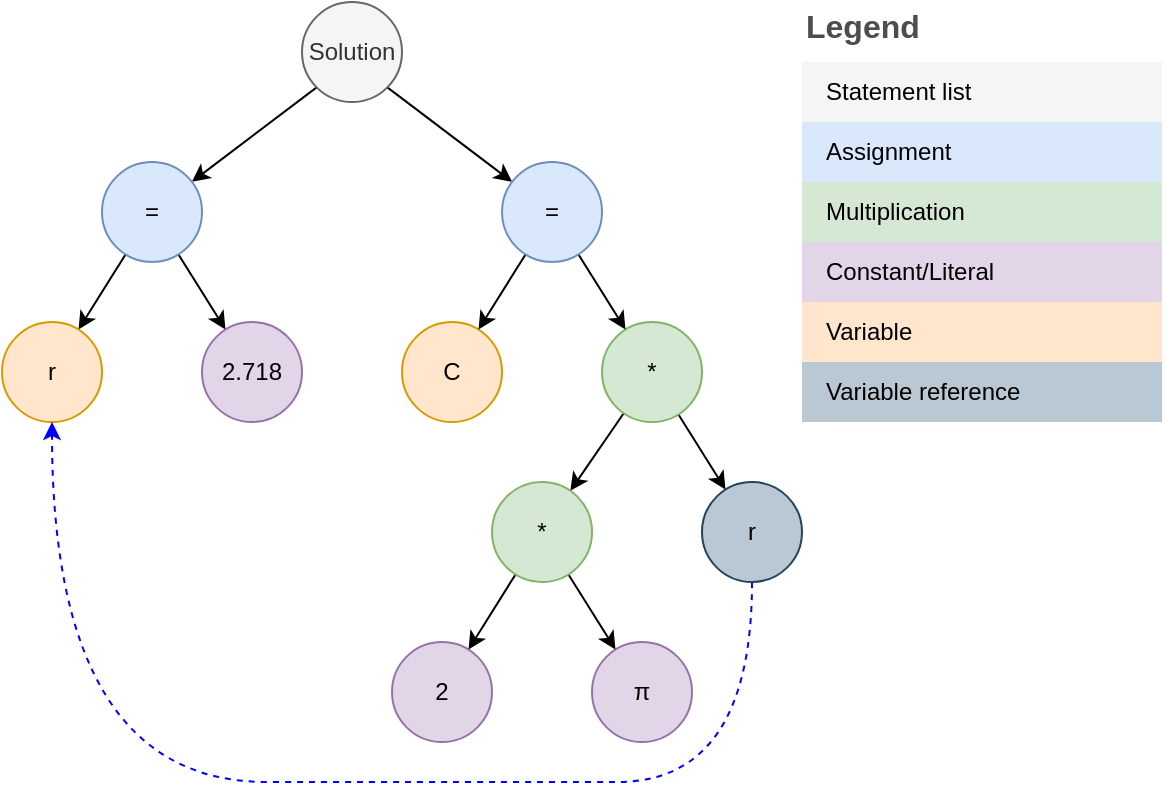 <mxfile version="24.7.17">
  <diagram id="C_46PfyABaP8grpVP24J" name="Parse Tree">
    <mxGraphModel dx="1335" dy="1192" grid="1" gridSize="10" guides="1" tooltips="1" connect="1" arrows="1" fold="1" page="1" pageScale="1" pageWidth="850" pageHeight="1100" background="#ffffff" math="0" shadow="0">
      <root>
        <object label="" id="0">
          <mxCell />
        </object>
        <mxCell id="1" parent="0" />
        <object label="" mapping="features:&#xa;  source: &#xa;    operands:&#xa;      comparator: right-down" id="APVoGTpeWAH_w8hecpKW-12">
          <mxCell style="rounded=0;orthogonalLoop=1;jettySize=auto;html=1;exitX=0;exitY=1;exitDx=0;exitDy=0;" parent="1" source="solution" target="first-assignment" edge="1">
            <mxGeometry relative="1" as="geometry" />
          </mxCell>
        </object>
        <object label="" mapping="features:&#xa;  source: &#xa;    operands:&#xa;      comparator: right-down" id="APVoGTpeWAH_w8hecpKW-13">
          <mxCell style="edgeStyle=none;rounded=0;orthogonalLoop=1;jettySize=auto;html=1;exitX=1;exitY=1;exitDx=0;exitDy=0;" parent="1" source="solution" target="second-assignment" edge="1">
            <mxGeometry relative="1" as="geometry">
              <mxPoint x="370" y="160" as="targetPoint" />
            </mxGeometry>
          </mxCell>
        </object>
        <object label="Solution" mapping="type: Operator&#xa;page-element: true" id="solution">
          <mxCell style="ellipse;whiteSpace=wrap;html=1;aspect=fixed;fillColor=#f5f5f5;fontColor=#333333;strokeColor=#666666;" parent="1" vertex="1">
            <mxGeometry x="230" y="150" width="50" height="50" as="geometry" />
          </mxCell>
        </object>
        <object label="" mapping="features:&#xa;  source: &#xa;    operands:&#xa;      comparator: right-down" id="APVoGTpeWAH_w8hecpKW-14">
          <mxCell style="edgeStyle=none;rounded=0;orthogonalLoop=1;jettySize=auto;html=1;" parent="1" source="first-assignment" target="APVoGTpeWAH_w8hecpKW-5" edge="1">
            <mxGeometry relative="1" as="geometry" />
          </mxCell>
        </object>
        <object label="" mapping="features:&#xa;  source: &#xa;    operands:&#xa;      comparator: right-down" id="APVoGTpeWAH_w8hecpKW-15">
          <mxCell style="edgeStyle=none;rounded=0;orthogonalLoop=1;jettySize=auto;html=1;" parent="1" source="first-assignment" target="APVoGTpeWAH_w8hecpKW-4" edge="1">
            <mxGeometry relative="1" as="geometry" />
          </mxCell>
        </object>
        <object label="=" mapping="type: Assignment&#xa;configuration:&#xa;  source: %id%" placeholders="1" id="first-assignment">
          <mxCell style="ellipse;whiteSpace=wrap;html=1;aspect=fixed;fillColor=#dae8fc;strokeColor=#6c8ebf;" parent="1" vertex="1">
            <mxGeometry x="130" y="230" width="50" height="50" as="geometry" />
          </mxCell>
        </object>
        <object label="2.718" placeholders="1" mapping="type: Literal&#xa;configuration:&#xa;  value: %label%" id="APVoGTpeWAH_w8hecpKW-4">
          <mxCell style="ellipse;whiteSpace=wrap;html=1;aspect=fixed;fillColor=#e1d5e7;strokeColor=#9673a6;" parent="1" vertex="1">
            <mxGeometry x="180" y="310" width="50" height="50" as="geometry" />
          </mxCell>
        </object>
        <object label="r" placeholders="1" mapping="type: Variable&#xa;configuration:&#xa;  name: %label%" id="APVoGTpeWAH_w8hecpKW-5">
          <mxCell style="ellipse;whiteSpace=wrap;html=1;aspect=fixed;fillColor=#ffe6cc;strokeColor=#d79b00;" parent="1" vertex="1">
            <mxGeometry x="80" y="310" width="50" height="50" as="geometry" />
          </mxCell>
        </object>
        <object label="" mapping="features:&#xa;  source: variable" id="APVoGTpeWAH_w8hecpKW-20">
          <mxCell style="edgeStyle=orthogonalEdgeStyle;rounded=0;orthogonalLoop=1;jettySize=auto;html=1;curved=1;dashed=1;strokeColor=#0000FF;" parent="1" source="APVoGTpeWAH_w8hecpKW-7" target="APVoGTpeWAH_w8hecpKW-5" edge="1">
            <mxGeometry relative="1" as="geometry">
              <Array as="points">
                <mxPoint x="455" y="540" />
                <mxPoint x="320" y="540" />
                <mxPoint x="105" y="540" />
              </Array>
            </mxGeometry>
          </mxCell>
        </object>
        <object label="r" placeholders="1" mapping="type: Reference&#xa;configuration:&#xa;  name: %label%" id="APVoGTpeWAH_w8hecpKW-7">
          <mxCell style="ellipse;whiteSpace=wrap;html=1;aspect=fixed;fillColor=#bac8d3;strokeColor=#23445d;" parent="1" vertex="1">
            <mxGeometry x="430" y="390" width="50" height="50" as="geometry" />
          </mxCell>
        </object>
        <object label="" mapping="features:&#xa;  source: &#xa;    operands:&#xa;      comparator: right-down" id="APVoGTpeWAH_w8hecpKW-18">
          <mxCell style="edgeStyle=none;rounded=0;orthogonalLoop=1;jettySize=auto;html=1;" parent="1" source="APVoGTpeWAH_w8hecpKW-9" target="dC14Jt2gQnxt7rOImr83-5" edge="1">
            <mxGeometry relative="1" as="geometry">
              <mxPoint x="368.25" y="393.8" as="targetPoint" />
            </mxGeometry>
          </mxCell>
        </object>
        <object label="" mapping="features:&#xa;  source: &#xa;    operands:&#xa;      comparator: right-down" id="APVoGTpeWAH_w8hecpKW-19">
          <mxCell style="edgeStyle=none;rounded=0;orthogonalLoop=1;jettySize=auto;html=1;" parent="1" source="APVoGTpeWAH_w8hecpKW-9" target="APVoGTpeWAH_w8hecpKW-7" edge="1">
            <mxGeometry relative="1" as="geometry" />
          </mxCell>
        </object>
        <object label="*" mapping="type: Multiplication" id="APVoGTpeWAH_w8hecpKW-9">
          <mxCell style="ellipse;whiteSpace=wrap;html=1;aspect=fixed;fillColor=#d5e8d4;strokeColor=#82b366;" parent="1" vertex="1">
            <mxGeometry x="380" y="310" width="50" height="50" as="geometry" />
          </mxCell>
        </object>
        <object label="C" placeholders="1" mapping="type: Variable&#xa;configuration:&#xa;  name: %label%" id="APVoGTpeWAH_w8hecpKW-10">
          <mxCell style="ellipse;whiteSpace=wrap;html=1;aspect=fixed;fillColor=#ffe6cc;strokeColor=#d79b00;" parent="1" vertex="1">
            <mxGeometry x="280" y="310" width="50" height="50" as="geometry" />
          </mxCell>
        </object>
        <object label="" mapping="features:&#xa;  source: &#xa;    operands:&#xa;      comparator: right-down" id="APVoGTpeWAH_w8hecpKW-16">
          <mxCell style="edgeStyle=none;rounded=0;orthogonalLoop=1;jettySize=auto;html=1;" parent="1" source="second-assignment" target="APVoGTpeWAH_w8hecpKW-10" edge="1">
            <mxGeometry relative="1" as="geometry" />
          </mxCell>
        </object>
        <object label="" mapping="features:&#xa;  source: &#xa;    operands:&#xa;      comparator: right-down" id="APVoGTpeWAH_w8hecpKW-17">
          <mxCell style="edgeStyle=none;rounded=0;orthogonalLoop=1;jettySize=auto;html=1;" parent="1" source="second-assignment" target="APVoGTpeWAH_w8hecpKW-9" edge="1">
            <mxGeometry relative="1" as="geometry" />
          </mxCell>
        </object>
        <object label="=" mapping="type: Assignment&#xa;configuration:&#xa;  source: %id%" placeholders="1" id="second-assignment">
          <mxCell style="ellipse;whiteSpace=wrap;html=1;aspect=fixed;fillColor=#dae8fc;strokeColor=#6c8ebf;" parent="1" vertex="1">
            <mxGeometry x="330" y="230" width="50" height="50" as="geometry" />
          </mxCell>
        </object>
        <object label="π" placeholders="1" mapping="type: Literal&#xa;configuration:&#xa;  value: %label%" id="dC14Jt2gQnxt7rOImr83-1">
          <mxCell style="ellipse;whiteSpace=wrap;html=1;aspect=fixed;fillColor=#e1d5e7;strokeColor=#9673a6;" parent="1" vertex="1">
            <mxGeometry x="375" y="470" width="50" height="50" as="geometry" />
          </mxCell>
        </object>
        <object label="2" mapping-ref="two.yml" id="dC14Jt2gQnxt7rOImr83-2">
          <mxCell style="ellipse;whiteSpace=wrap;html=1;aspect=fixed;fillColor=#e1d5e7;strokeColor=#9673a6;" parent="1" vertex="1">
            <mxGeometry x="275" y="470" width="50" height="50" as="geometry" />
          </mxCell>
        </object>
        <object label="" mapping="features:&#xa;  source: &#xa;    operands:&#xa;      comparator: right-down" id="dC14Jt2gQnxt7rOImr83-3">
          <mxCell style="edgeStyle=none;rounded=0;orthogonalLoop=1;jettySize=auto;html=1;" parent="1" source="dC14Jt2gQnxt7rOImr83-5" target="dC14Jt2gQnxt7rOImr83-2" edge="1">
            <mxGeometry relative="1" as="geometry" />
          </mxCell>
        </object>
        <object label="" mapping="features:&#xa;  source: &#xa;    operands:&#xa;      comparator: right-down" id="dC14Jt2gQnxt7rOImr83-4">
          <mxCell style="edgeStyle=none;rounded=0;orthogonalLoop=1;jettySize=auto;html=1;" parent="1" source="dC14Jt2gQnxt7rOImr83-5" target="dC14Jt2gQnxt7rOImr83-1" edge="1">
            <mxGeometry relative="1" as="geometry" />
          </mxCell>
        </object>
        <object label="*" mapping="type: Multiplication" id="dC14Jt2gQnxt7rOImr83-5">
          <mxCell style="ellipse;whiteSpace=wrap;html=1;aspect=fixed;fillColor=#d5e8d4;strokeColor=#82b366;" parent="1" vertex="1">
            <mxGeometry x="325" y="390" width="50" height="50" as="geometry" />
          </mxCell>
        </object>
        <mxCell id="dC14Jt2gQnxt7rOImr83-6" value="Legend" style="align=left;fontSize=16;fontStyle=1;strokeColor=none;fillColor=none;fontColor=#4D4D4D;spacingTop=-8;resizable=0;" parent="1" vertex="1">
          <mxGeometry x="480" y="150" width="180" height="30" as="geometry" />
        </mxCell>
        <mxCell id="dC14Jt2gQnxt7rOImr83-7" value="" style="shape=table;html=1;whiteSpace=wrap;startSize=0;container=1;collapsible=0;childLayout=tableLayout;fillColor=none;align=left;spacingLeft=10;strokeColor=none;rounded=1;arcSize=11;fontColor=#FFFFFF;resizable=0;points=[[0.25,0,0],[0.5,0,0],[0.75,0,0],[1,0.25,0],[1,0.5,0],[1,0.75,0],[0.75,1,0],[0.5,1,0],[0.25,1,0],[0,0.75,0],[0,0.5,0],[0,0.25,0]];" parent="1" vertex="1">
          <mxGeometry x="480" y="180" width="180" height="180" as="geometry" />
        </mxCell>
        <mxCell id="dC14Jt2gQnxt7rOImr83-8" value="Statement list" style="shape=partialRectangle;html=1;whiteSpace=wrap;connectable=0;fillColor=#f5f5f5;top=0;left=0;bottom=0;right=0;overflow=hidden;pointerEvents=1;align=left;spacingLeft=10;strokeColor=none;fontColor=#000000;" parent="dC14Jt2gQnxt7rOImr83-7" vertex="1">
          <mxGeometry width="180" height="30" as="geometry" />
        </mxCell>
        <mxCell id="dC14Jt2gQnxt7rOImr83-9" value="Assignment" style="shape=partialRectangle;html=1;whiteSpace=wrap;connectable=0;fillColor=#dae8fc;top=0;left=0;bottom=0;right=0;overflow=hidden;pointerEvents=1;align=left;spacingLeft=10;fontColor=#000000;" parent="dC14Jt2gQnxt7rOImr83-7" vertex="1">
          <mxGeometry y="30" width="180" height="30" as="geometry" />
        </mxCell>
        <mxCell id="dC14Jt2gQnxt7rOImr83-10" value="Multiplication" style="shape=partialRectangle;html=1;whiteSpace=wrap;connectable=0;fillColor=#d5e8d4;top=0;left=0;bottom=0;right=0;overflow=hidden;pointerEvents=1;align=left;spacingLeft=10;fontColor=#000000;" parent="dC14Jt2gQnxt7rOImr83-7" vertex="1">
          <mxGeometry y="60" width="180" height="30" as="geometry" />
        </mxCell>
        <mxCell id="dC14Jt2gQnxt7rOImr83-11" value="Constant/Literal" style="shape=partialRectangle;html=1;whiteSpace=wrap;connectable=0;fillColor=#e1d5e7;top=0;left=0;bottom=0;right=0;overflow=hidden;pointerEvents=1;align=left;spacingLeft=10;fontColor=#000000;" parent="dC14Jt2gQnxt7rOImr83-7" vertex="1">
          <mxGeometry y="90" width="180" height="30" as="geometry" />
        </mxCell>
        <mxCell id="dC14Jt2gQnxt7rOImr83-12" value="Variable" style="shape=partialRectangle;html=1;whiteSpace=wrap;connectable=0;fillColor=#ffe6cc;top=0;left=0;bottom=0;right=0;overflow=hidden;pointerEvents=1;align=left;spacingLeft=10;fontColor=#000000;" parent="dC14Jt2gQnxt7rOImr83-7" vertex="1">
          <mxGeometry y="120" width="180" height="30" as="geometry" />
        </mxCell>
        <mxCell id="dC14Jt2gQnxt7rOImr83-13" value="Variable reference" style="shape=partialRectangle;html=1;whiteSpace=wrap;connectable=0;fillColor=#bac8d3;top=0;left=0;bottom=0;right=0;overflow=hidden;pointerEvents=1;align=left;spacingLeft=10;strokeColor=#23445d;" parent="dC14Jt2gQnxt7rOImr83-7" vertex="1">
          <mxGeometry y="150" width="180" height="30" as="geometry" />
        </mxCell>
      </root>
    </mxGraphModel>
  </diagram>
</mxfile>
